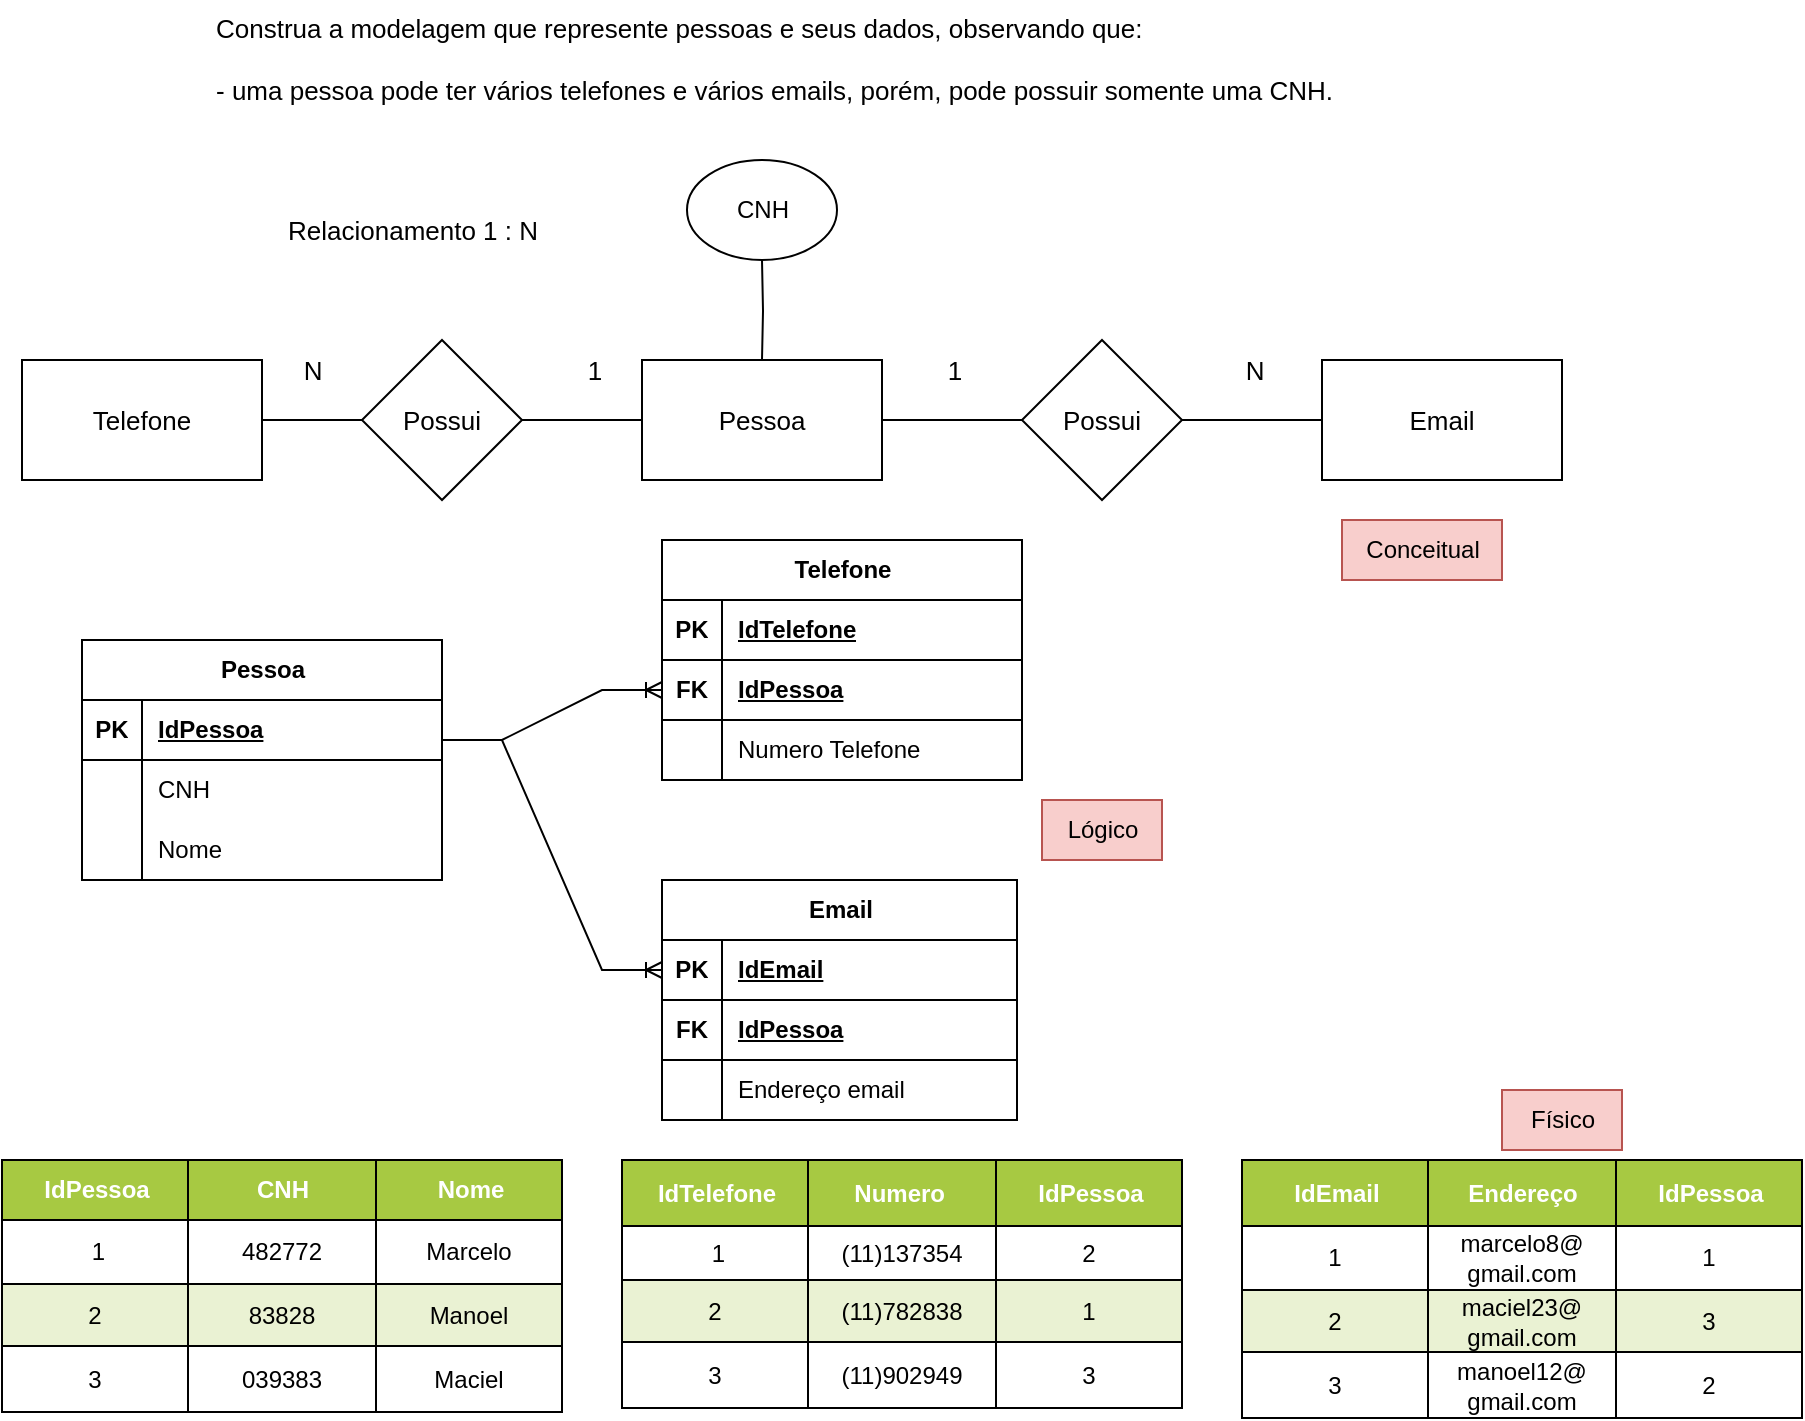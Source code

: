 <mxfile version="21.6.5" type="device">
  <diagram name="Página-1" id="27DKtCX-k-tQClpGJ1Pg">
    <mxGraphModel dx="1050" dy="581" grid="1" gridSize="10" guides="1" tooltips="1" connect="1" arrows="1" fold="1" page="1" pageScale="1" pageWidth="827" pageHeight="1169" math="0" shadow="0">
      <root>
        <mxCell id="0" />
        <mxCell id="1" parent="0" />
        <mxCell id="8RId-lNFVbK9tMFixU21-1" value="&lt;div style=&quot;font-size: 13px;&quot;&gt;&lt;font style=&quot;font-size: 13px;&quot;&gt;Construa a modelagem que represente pessoas e seus dados, observando que:&lt;/font&gt;&lt;/div&gt;&lt;div style=&quot;font-size: 13px;&quot;&gt;&lt;font style=&quot;font-size: 13px;&quot;&gt;&lt;br&gt;&lt;/font&gt;&lt;/div&gt;&lt;div style=&quot;font-size: 13px;&quot;&gt;&lt;font style=&quot;font-size: 13px;&quot;&gt;- uma pessoa pode ter vários telefones e vários emails, porém, pode possuir somente uma CNH.&lt;/font&gt;&lt;/div&gt;" style="text;html=1;align=left;verticalAlign=middle;resizable=0;points=[];autosize=1;strokeColor=none;fillColor=none;" parent="1" vertex="1">
          <mxGeometry x="115" y="40" width="580" height="60" as="geometry" />
        </mxCell>
        <mxCell id="8RId-lNFVbK9tMFixU21-13" style="edgeStyle=orthogonalEdgeStyle;rounded=0;orthogonalLoop=1;jettySize=auto;html=1;entryX=1;entryY=0.5;entryDx=0;entryDy=0;endArrow=none;endFill=0;" parent="1" source="8RId-lNFVbK9tMFixU21-2" target="8RId-lNFVbK9tMFixU21-8" edge="1">
          <mxGeometry relative="1" as="geometry" />
        </mxCell>
        <mxCell id="8RId-lNFVbK9tMFixU21-2" value="&lt;font style=&quot;font-size: 13px;&quot;&gt;Pessoa&lt;/font&gt;" style="rounded=0;whiteSpace=wrap;html=1;" parent="1" vertex="1">
          <mxGeometry x="330" y="220" width="120" height="60" as="geometry" />
        </mxCell>
        <mxCell id="8RId-lNFVbK9tMFixU21-4" value="&lt;span style=&quot;font-size: 13px;&quot;&gt;Email&lt;/span&gt;" style="rounded=0;whiteSpace=wrap;html=1;" parent="1" vertex="1">
          <mxGeometry x="670" y="220" width="120" height="60" as="geometry" />
        </mxCell>
        <mxCell id="8RId-lNFVbK9tMFixU21-14" style="edgeStyle=orthogonalEdgeStyle;rounded=0;orthogonalLoop=1;jettySize=auto;html=1;entryX=0;entryY=0.5;entryDx=0;entryDy=0;endArrow=none;endFill=0;" parent="1" source="8RId-lNFVbK9tMFixU21-5" target="8RId-lNFVbK9tMFixU21-8" edge="1">
          <mxGeometry relative="1" as="geometry" />
        </mxCell>
        <mxCell id="8RId-lNFVbK9tMFixU21-5" value="&lt;span style=&quot;font-size: 13px;&quot;&gt;Telefone&lt;/span&gt;" style="rounded=0;whiteSpace=wrap;html=1;" parent="1" vertex="1">
          <mxGeometry x="20" y="220" width="120" height="60" as="geometry" />
        </mxCell>
        <mxCell id="8RId-lNFVbK9tMFixU21-10" style="edgeStyle=orthogonalEdgeStyle;rounded=0;orthogonalLoop=1;jettySize=auto;html=1;exitX=0.5;exitY=1;exitDx=0;exitDy=0;entryX=0.5;entryY=0;entryDx=0;entryDy=0;endArrow=none;endFill=0;" parent="1" target="8RId-lNFVbK9tMFixU21-2" edge="1">
          <mxGeometry relative="1" as="geometry">
            <mxPoint x="390" y="170" as="sourcePoint" />
          </mxGeometry>
        </mxCell>
        <mxCell id="8RId-lNFVbK9tMFixU21-11" style="edgeStyle=orthogonalEdgeStyle;rounded=0;orthogonalLoop=1;jettySize=auto;html=1;entryX=1;entryY=0.5;entryDx=0;entryDy=0;endArrow=none;endFill=0;" parent="1" source="8RId-lNFVbK9tMFixU21-7" target="8RId-lNFVbK9tMFixU21-2" edge="1">
          <mxGeometry relative="1" as="geometry" />
        </mxCell>
        <mxCell id="8RId-lNFVbK9tMFixU21-12" style="edgeStyle=orthogonalEdgeStyle;rounded=0;orthogonalLoop=1;jettySize=auto;html=1;exitX=1;exitY=0.5;exitDx=0;exitDy=0;entryX=0;entryY=0.5;entryDx=0;entryDy=0;endArrow=none;endFill=0;" parent="1" source="8RId-lNFVbK9tMFixU21-7" target="8RId-lNFVbK9tMFixU21-4" edge="1">
          <mxGeometry relative="1" as="geometry" />
        </mxCell>
        <mxCell id="8RId-lNFVbK9tMFixU21-7" value="&lt;font style=&quot;font-size: 13px;&quot;&gt;Possui&lt;/font&gt;" style="rhombus;whiteSpace=wrap;html=1;" parent="1" vertex="1">
          <mxGeometry x="520" y="210" width="80" height="80" as="geometry" />
        </mxCell>
        <mxCell id="8RId-lNFVbK9tMFixU21-8" value="&lt;font style=&quot;font-size: 13px;&quot;&gt;Possui&lt;/font&gt;" style="rhombus;whiteSpace=wrap;html=1;" parent="1" vertex="1">
          <mxGeometry x="190" y="210" width="80" height="80" as="geometry" />
        </mxCell>
        <mxCell id="8RId-lNFVbK9tMFixU21-15" value="&lt;font style=&quot;font-size: 13px;&quot;&gt;1&lt;/font&gt;" style="text;html=1;align=center;verticalAlign=middle;resizable=0;points=[];autosize=1;strokeColor=none;fillColor=none;" parent="1" vertex="1">
          <mxGeometry x="291" y="210" width="30" height="30" as="geometry" />
        </mxCell>
        <mxCell id="8RId-lNFVbK9tMFixU21-17" value="&lt;font style=&quot;font-size: 13px;&quot;&gt;1&lt;/font&gt;" style="text;html=1;align=center;verticalAlign=middle;resizable=0;points=[];autosize=1;strokeColor=none;fillColor=none;" parent="1" vertex="1">
          <mxGeometry x="471" y="210" width="30" height="30" as="geometry" />
        </mxCell>
        <mxCell id="8RId-lNFVbK9tMFixU21-18" value="&lt;span style=&quot;font-size: 13px;&quot;&gt;N&lt;/span&gt;" style="text;html=1;align=center;verticalAlign=middle;resizable=0;points=[];autosize=1;strokeColor=none;fillColor=none;" parent="1" vertex="1">
          <mxGeometry x="621" y="210" width="30" height="30" as="geometry" />
        </mxCell>
        <mxCell id="8RId-lNFVbK9tMFixU21-19" value="&lt;span style=&quot;font-size: 13px;&quot;&gt;N&lt;/span&gt;" style="text;html=1;align=center;verticalAlign=middle;resizable=0;points=[];autosize=1;strokeColor=none;fillColor=none;" parent="1" vertex="1">
          <mxGeometry x="150" y="210" width="30" height="30" as="geometry" />
        </mxCell>
        <mxCell id="8RId-lNFVbK9tMFixU21-23" value="&lt;font style=&quot;font-size: 13px;&quot;&gt;Relacionamento 1 : N&lt;/font&gt;" style="text;html=1;align=center;verticalAlign=middle;resizable=0;points=[];autosize=1;strokeColor=none;fillColor=none;" parent="1" vertex="1">
          <mxGeometry x="140" y="140" width="150" height="30" as="geometry" />
        </mxCell>
        <mxCell id="W-O9CXM4KIhIfWldzeVs-1" value="CNH" style="ellipse;whiteSpace=wrap;html=1;" parent="1" vertex="1">
          <mxGeometry x="352.5" y="120" width="75" height="50" as="geometry" />
        </mxCell>
        <mxCell id="-VoCS3pjrw0XjxsFxHgP-1" value="Email" style="shape=table;startSize=30;container=1;collapsible=1;childLayout=tableLayout;fixedRows=1;rowLines=0;fontStyle=1;align=center;resizeLast=1;html=1;" vertex="1" parent="1">
          <mxGeometry x="340" y="480" width="177.5" height="120" as="geometry" />
        </mxCell>
        <mxCell id="-VoCS3pjrw0XjxsFxHgP-46" style="shape=tableRow;horizontal=0;startSize=0;swimlaneHead=0;swimlaneBody=0;fillColor=none;collapsible=0;dropTarget=0;points=[[0,0.5],[1,0.5]];portConstraint=eastwest;top=0;left=0;right=0;bottom=1;" vertex="1" parent="-VoCS3pjrw0XjxsFxHgP-1">
          <mxGeometry y="30" width="177.5" height="30" as="geometry" />
        </mxCell>
        <mxCell id="-VoCS3pjrw0XjxsFxHgP-47" value="PK" style="shape=partialRectangle;connectable=0;fillColor=none;top=0;left=0;bottom=0;right=0;fontStyle=1;overflow=hidden;whiteSpace=wrap;html=1;" vertex="1" parent="-VoCS3pjrw0XjxsFxHgP-46">
          <mxGeometry width="30" height="30" as="geometry">
            <mxRectangle width="30" height="30" as="alternateBounds" />
          </mxGeometry>
        </mxCell>
        <mxCell id="-VoCS3pjrw0XjxsFxHgP-48" value="IdEmail" style="shape=partialRectangle;connectable=0;fillColor=none;top=0;left=0;bottom=0;right=0;align=left;spacingLeft=6;fontStyle=5;overflow=hidden;whiteSpace=wrap;html=1;" vertex="1" parent="-VoCS3pjrw0XjxsFxHgP-46">
          <mxGeometry x="30" width="147.5" height="30" as="geometry">
            <mxRectangle width="147.5" height="30" as="alternateBounds" />
          </mxGeometry>
        </mxCell>
        <mxCell id="-VoCS3pjrw0XjxsFxHgP-2" value="" style="shape=tableRow;horizontal=0;startSize=0;swimlaneHead=0;swimlaneBody=0;fillColor=none;collapsible=0;dropTarget=0;points=[[0,0.5],[1,0.5]];portConstraint=eastwest;top=0;left=0;right=0;bottom=1;" vertex="1" parent="-VoCS3pjrw0XjxsFxHgP-1">
          <mxGeometry y="60" width="177.5" height="30" as="geometry" />
        </mxCell>
        <mxCell id="-VoCS3pjrw0XjxsFxHgP-3" value="FK" style="shape=partialRectangle;connectable=0;fillColor=none;top=0;left=0;bottom=0;right=0;fontStyle=1;overflow=hidden;whiteSpace=wrap;html=1;" vertex="1" parent="-VoCS3pjrw0XjxsFxHgP-2">
          <mxGeometry width="30" height="30" as="geometry">
            <mxRectangle width="30" height="30" as="alternateBounds" />
          </mxGeometry>
        </mxCell>
        <mxCell id="-VoCS3pjrw0XjxsFxHgP-4" value="IdPessoa" style="shape=partialRectangle;connectable=0;fillColor=none;top=0;left=0;bottom=0;right=0;align=left;spacingLeft=6;fontStyle=5;overflow=hidden;whiteSpace=wrap;html=1;" vertex="1" parent="-VoCS3pjrw0XjxsFxHgP-2">
          <mxGeometry x="30" width="147.5" height="30" as="geometry">
            <mxRectangle width="147.5" height="30" as="alternateBounds" />
          </mxGeometry>
        </mxCell>
        <mxCell id="-VoCS3pjrw0XjxsFxHgP-5" value="" style="shape=tableRow;horizontal=0;startSize=0;swimlaneHead=0;swimlaneBody=0;fillColor=none;collapsible=0;dropTarget=0;points=[[0,0.5],[1,0.5]];portConstraint=eastwest;top=0;left=0;right=0;bottom=0;" vertex="1" parent="-VoCS3pjrw0XjxsFxHgP-1">
          <mxGeometry y="90" width="177.5" height="30" as="geometry" />
        </mxCell>
        <mxCell id="-VoCS3pjrw0XjxsFxHgP-6" value="" style="shape=partialRectangle;connectable=0;fillColor=none;top=0;left=0;bottom=0;right=0;editable=1;overflow=hidden;whiteSpace=wrap;html=1;" vertex="1" parent="-VoCS3pjrw0XjxsFxHgP-5">
          <mxGeometry width="30" height="30" as="geometry">
            <mxRectangle width="30" height="30" as="alternateBounds" />
          </mxGeometry>
        </mxCell>
        <mxCell id="-VoCS3pjrw0XjxsFxHgP-7" value="Endereço email" style="shape=partialRectangle;connectable=0;fillColor=none;top=0;left=0;bottom=0;right=0;align=left;spacingLeft=6;overflow=hidden;whiteSpace=wrap;html=1;" vertex="1" parent="-VoCS3pjrw0XjxsFxHgP-5">
          <mxGeometry x="30" width="147.5" height="30" as="geometry">
            <mxRectangle width="147.5" height="30" as="alternateBounds" />
          </mxGeometry>
        </mxCell>
        <mxCell id="-VoCS3pjrw0XjxsFxHgP-14" value="Pessoa" style="shape=table;startSize=30;container=1;collapsible=1;childLayout=tableLayout;fixedRows=1;rowLines=0;fontStyle=1;align=center;resizeLast=1;html=1;" vertex="1" parent="1">
          <mxGeometry x="50" y="360" width="180" height="120" as="geometry" />
        </mxCell>
        <mxCell id="-VoCS3pjrw0XjxsFxHgP-15" value="" style="shape=tableRow;horizontal=0;startSize=0;swimlaneHead=0;swimlaneBody=0;fillColor=none;collapsible=0;dropTarget=0;points=[[0,0.5],[1,0.5]];portConstraint=eastwest;top=0;left=0;right=0;bottom=1;" vertex="1" parent="-VoCS3pjrw0XjxsFxHgP-14">
          <mxGeometry y="30" width="180" height="30" as="geometry" />
        </mxCell>
        <mxCell id="-VoCS3pjrw0XjxsFxHgP-16" value="PK" style="shape=partialRectangle;connectable=0;fillColor=none;top=0;left=0;bottom=0;right=0;fontStyle=1;overflow=hidden;whiteSpace=wrap;html=1;" vertex="1" parent="-VoCS3pjrw0XjxsFxHgP-15">
          <mxGeometry width="30" height="30" as="geometry">
            <mxRectangle width="30" height="30" as="alternateBounds" />
          </mxGeometry>
        </mxCell>
        <mxCell id="-VoCS3pjrw0XjxsFxHgP-17" value="IdPessoa" style="shape=partialRectangle;connectable=0;fillColor=none;top=0;left=0;bottom=0;right=0;align=left;spacingLeft=6;fontStyle=5;overflow=hidden;whiteSpace=wrap;html=1;" vertex="1" parent="-VoCS3pjrw0XjxsFxHgP-15">
          <mxGeometry x="30" width="150" height="30" as="geometry">
            <mxRectangle width="150" height="30" as="alternateBounds" />
          </mxGeometry>
        </mxCell>
        <mxCell id="-VoCS3pjrw0XjxsFxHgP-18" value="" style="shape=tableRow;horizontal=0;startSize=0;swimlaneHead=0;swimlaneBody=0;fillColor=none;collapsible=0;dropTarget=0;points=[[0,0.5],[1,0.5]];portConstraint=eastwest;top=0;left=0;right=0;bottom=0;" vertex="1" parent="-VoCS3pjrw0XjxsFxHgP-14">
          <mxGeometry y="60" width="180" height="30" as="geometry" />
        </mxCell>
        <mxCell id="-VoCS3pjrw0XjxsFxHgP-19" value="" style="shape=partialRectangle;connectable=0;fillColor=none;top=0;left=0;bottom=0;right=0;editable=1;overflow=hidden;whiteSpace=wrap;html=1;" vertex="1" parent="-VoCS3pjrw0XjxsFxHgP-18">
          <mxGeometry width="30" height="30" as="geometry">
            <mxRectangle width="30" height="30" as="alternateBounds" />
          </mxGeometry>
        </mxCell>
        <mxCell id="-VoCS3pjrw0XjxsFxHgP-20" value="CNH" style="shape=partialRectangle;connectable=0;fillColor=none;top=0;left=0;bottom=0;right=0;align=left;spacingLeft=6;overflow=hidden;whiteSpace=wrap;html=1;" vertex="1" parent="-VoCS3pjrw0XjxsFxHgP-18">
          <mxGeometry x="30" width="150" height="30" as="geometry">
            <mxRectangle width="150" height="30" as="alternateBounds" />
          </mxGeometry>
        </mxCell>
        <mxCell id="-VoCS3pjrw0XjxsFxHgP-123" style="shape=tableRow;horizontal=0;startSize=0;swimlaneHead=0;swimlaneBody=0;fillColor=none;collapsible=0;dropTarget=0;points=[[0,0.5],[1,0.5]];portConstraint=eastwest;top=0;left=0;right=0;bottom=0;" vertex="1" parent="-VoCS3pjrw0XjxsFxHgP-14">
          <mxGeometry y="90" width="180" height="30" as="geometry" />
        </mxCell>
        <mxCell id="-VoCS3pjrw0XjxsFxHgP-124" style="shape=partialRectangle;connectable=0;fillColor=none;top=0;left=0;bottom=0;right=0;editable=1;overflow=hidden;whiteSpace=wrap;html=1;" vertex="1" parent="-VoCS3pjrw0XjxsFxHgP-123">
          <mxGeometry width="30" height="30" as="geometry">
            <mxRectangle width="30" height="30" as="alternateBounds" />
          </mxGeometry>
        </mxCell>
        <mxCell id="-VoCS3pjrw0XjxsFxHgP-125" value="Nome" style="shape=partialRectangle;connectable=0;fillColor=none;top=0;left=0;bottom=0;right=0;align=left;spacingLeft=6;overflow=hidden;whiteSpace=wrap;html=1;" vertex="1" parent="-VoCS3pjrw0XjxsFxHgP-123">
          <mxGeometry x="30" width="150" height="30" as="geometry">
            <mxRectangle width="150" height="30" as="alternateBounds" />
          </mxGeometry>
        </mxCell>
        <mxCell id="-VoCS3pjrw0XjxsFxHgP-27" value="Telefone" style="shape=table;startSize=30;container=1;collapsible=1;childLayout=tableLayout;fixedRows=1;rowLines=0;fontStyle=1;align=center;resizeLast=1;html=1;" vertex="1" parent="1">
          <mxGeometry x="340" y="310" width="180" height="120" as="geometry" />
        </mxCell>
        <mxCell id="-VoCS3pjrw0XjxsFxHgP-43" style="shape=tableRow;horizontal=0;startSize=0;swimlaneHead=0;swimlaneBody=0;fillColor=none;collapsible=0;dropTarget=0;points=[[0,0.5],[1,0.5]];portConstraint=eastwest;top=0;left=0;right=0;bottom=1;" vertex="1" parent="-VoCS3pjrw0XjxsFxHgP-27">
          <mxGeometry y="30" width="180" height="30" as="geometry" />
        </mxCell>
        <mxCell id="-VoCS3pjrw0XjxsFxHgP-44" value="PK" style="shape=partialRectangle;connectable=0;fillColor=none;top=0;left=0;bottom=0;right=0;fontStyle=1;overflow=hidden;whiteSpace=wrap;html=1;" vertex="1" parent="-VoCS3pjrw0XjxsFxHgP-43">
          <mxGeometry width="30" height="30" as="geometry">
            <mxRectangle width="30" height="30" as="alternateBounds" />
          </mxGeometry>
        </mxCell>
        <mxCell id="-VoCS3pjrw0XjxsFxHgP-45" value="IdTelefone" style="shape=partialRectangle;connectable=0;fillColor=none;top=0;left=0;bottom=0;right=0;align=left;spacingLeft=6;fontStyle=5;overflow=hidden;whiteSpace=wrap;html=1;" vertex="1" parent="-VoCS3pjrw0XjxsFxHgP-43">
          <mxGeometry x="30" width="150" height="30" as="geometry">
            <mxRectangle width="150" height="30" as="alternateBounds" />
          </mxGeometry>
        </mxCell>
        <mxCell id="-VoCS3pjrw0XjxsFxHgP-28" value="" style="shape=tableRow;horizontal=0;startSize=0;swimlaneHead=0;swimlaneBody=0;fillColor=none;collapsible=0;dropTarget=0;points=[[0,0.5],[1,0.5]];portConstraint=eastwest;top=0;left=0;right=0;bottom=1;" vertex="1" parent="-VoCS3pjrw0XjxsFxHgP-27">
          <mxGeometry y="60" width="180" height="30" as="geometry" />
        </mxCell>
        <mxCell id="-VoCS3pjrw0XjxsFxHgP-29" value="FK" style="shape=partialRectangle;connectable=0;fillColor=none;top=0;left=0;bottom=0;right=0;fontStyle=1;overflow=hidden;whiteSpace=wrap;html=1;" vertex="1" parent="-VoCS3pjrw0XjxsFxHgP-28">
          <mxGeometry width="30" height="30" as="geometry">
            <mxRectangle width="30" height="30" as="alternateBounds" />
          </mxGeometry>
        </mxCell>
        <mxCell id="-VoCS3pjrw0XjxsFxHgP-30" value="IdPessoa" style="shape=partialRectangle;connectable=0;fillColor=none;top=0;left=0;bottom=0;right=0;align=left;spacingLeft=6;fontStyle=5;overflow=hidden;whiteSpace=wrap;html=1;" vertex="1" parent="-VoCS3pjrw0XjxsFxHgP-28">
          <mxGeometry x="30" width="150" height="30" as="geometry">
            <mxRectangle width="150" height="30" as="alternateBounds" />
          </mxGeometry>
        </mxCell>
        <mxCell id="-VoCS3pjrw0XjxsFxHgP-31" value="" style="shape=tableRow;horizontal=0;startSize=0;swimlaneHead=0;swimlaneBody=0;fillColor=none;collapsible=0;dropTarget=0;points=[[0,0.5],[1,0.5]];portConstraint=eastwest;top=0;left=0;right=0;bottom=0;" vertex="1" parent="-VoCS3pjrw0XjxsFxHgP-27">
          <mxGeometry y="90" width="180" height="30" as="geometry" />
        </mxCell>
        <mxCell id="-VoCS3pjrw0XjxsFxHgP-32" value="" style="shape=partialRectangle;connectable=0;fillColor=none;top=0;left=0;bottom=0;right=0;editable=1;overflow=hidden;whiteSpace=wrap;html=1;" vertex="1" parent="-VoCS3pjrw0XjxsFxHgP-31">
          <mxGeometry width="30" height="30" as="geometry">
            <mxRectangle width="30" height="30" as="alternateBounds" />
          </mxGeometry>
        </mxCell>
        <mxCell id="-VoCS3pjrw0XjxsFxHgP-33" value="Numero Telefone" style="shape=partialRectangle;connectable=0;fillColor=none;top=0;left=0;bottom=0;right=0;align=left;spacingLeft=6;overflow=hidden;whiteSpace=wrap;html=1;" vertex="1" parent="-VoCS3pjrw0XjxsFxHgP-31">
          <mxGeometry x="30" width="150" height="30" as="geometry">
            <mxRectangle width="150" height="30" as="alternateBounds" />
          </mxGeometry>
        </mxCell>
        <mxCell id="-VoCS3pjrw0XjxsFxHgP-49" value="" style="edgeStyle=entityRelationEdgeStyle;fontSize=12;html=1;endArrow=ERoneToMany;rounded=0;entryX=0;entryY=0.5;entryDx=0;entryDy=0;" edge="1" parent="1" target="-VoCS3pjrw0XjxsFxHgP-28">
          <mxGeometry width="100" height="100" relative="1" as="geometry">
            <mxPoint x="230" y="410" as="sourcePoint" />
            <mxPoint x="330" y="310" as="targetPoint" />
            <Array as="points">
              <mxPoint x="320" y="400" />
            </Array>
          </mxGeometry>
        </mxCell>
        <mxCell id="-VoCS3pjrw0XjxsFxHgP-50" value="" style="edgeStyle=entityRelationEdgeStyle;fontSize=12;html=1;endArrow=ERoneToMany;rounded=0;entryX=0;entryY=0.5;entryDx=0;entryDy=0;" edge="1" parent="1" target="-VoCS3pjrw0XjxsFxHgP-46">
          <mxGeometry width="100" height="100" relative="1" as="geometry">
            <mxPoint x="230" y="410" as="sourcePoint" />
            <mxPoint x="330" y="310" as="targetPoint" />
          </mxGeometry>
        </mxCell>
        <mxCell id="-VoCS3pjrw0XjxsFxHgP-51" value="Assets" style="childLayout=tableLayout;recursiveResize=0;shadow=0;" vertex="1" parent="1">
          <mxGeometry x="10" y="620" width="280" height="126" as="geometry" />
        </mxCell>
        <mxCell id="-VoCS3pjrw0XjxsFxHgP-52" style="shape=tableRow;horizontal=0;startSize=0;swimlaneHead=0;swimlaneBody=0;top=0;left=0;bottom=0;right=0;dropTarget=0;collapsible=0;recursiveResize=0;expand=0;fontStyle=0;strokeColor=inherit;fillColor=#ffffff;" vertex="1" parent="-VoCS3pjrw0XjxsFxHgP-51">
          <mxGeometry width="280" height="30" as="geometry" />
        </mxCell>
        <mxCell id="-VoCS3pjrw0XjxsFxHgP-53" value="IdPessoa" style="connectable=0;recursiveResize=0;strokeColor=inherit;fillColor=#A7C942;align=center;fontStyle=1;fontColor=#FFFFFF;html=1;" vertex="1" parent="-VoCS3pjrw0XjxsFxHgP-52">
          <mxGeometry width="93" height="30" as="geometry">
            <mxRectangle width="93" height="30" as="alternateBounds" />
          </mxGeometry>
        </mxCell>
        <mxCell id="-VoCS3pjrw0XjxsFxHgP-54" value="CNH" style="connectable=0;recursiveResize=0;strokeColor=inherit;fillColor=#A7C942;align=center;fontStyle=1;fontColor=#FFFFFF;html=1;" vertex="1" parent="-VoCS3pjrw0XjxsFxHgP-52">
          <mxGeometry x="93" width="94" height="30" as="geometry">
            <mxRectangle width="94" height="30" as="alternateBounds" />
          </mxGeometry>
        </mxCell>
        <mxCell id="-VoCS3pjrw0XjxsFxHgP-55" value="Nome" style="connectable=0;recursiveResize=0;strokeColor=inherit;fillColor=#A7C942;align=center;fontStyle=1;fontColor=#FFFFFF;html=1;" vertex="1" parent="-VoCS3pjrw0XjxsFxHgP-52">
          <mxGeometry x="187" width="93" height="30" as="geometry">
            <mxRectangle width="93" height="30" as="alternateBounds" />
          </mxGeometry>
        </mxCell>
        <mxCell id="-VoCS3pjrw0XjxsFxHgP-56" value="" style="shape=tableRow;horizontal=0;startSize=0;swimlaneHead=0;swimlaneBody=0;top=0;left=0;bottom=0;right=0;dropTarget=0;collapsible=0;recursiveResize=0;expand=0;fontStyle=0;strokeColor=inherit;fillColor=#ffffff;" vertex="1" parent="-VoCS3pjrw0XjxsFxHgP-51">
          <mxGeometry y="30" width="280" height="32" as="geometry" />
        </mxCell>
        <mxCell id="-VoCS3pjrw0XjxsFxHgP-57" value="&amp;nbsp;1" style="connectable=0;recursiveResize=0;strokeColor=inherit;fillColor=inherit;align=center;whiteSpace=wrap;html=1;" vertex="1" parent="-VoCS3pjrw0XjxsFxHgP-56">
          <mxGeometry width="93" height="32" as="geometry">
            <mxRectangle width="93" height="32" as="alternateBounds" />
          </mxGeometry>
        </mxCell>
        <mxCell id="-VoCS3pjrw0XjxsFxHgP-58" value="482772" style="connectable=0;recursiveResize=0;strokeColor=inherit;fillColor=inherit;align=center;whiteSpace=wrap;html=1;" vertex="1" parent="-VoCS3pjrw0XjxsFxHgP-56">
          <mxGeometry x="93" width="94" height="32" as="geometry">
            <mxRectangle width="94" height="32" as="alternateBounds" />
          </mxGeometry>
        </mxCell>
        <mxCell id="-VoCS3pjrw0XjxsFxHgP-59" value="Marcelo" style="connectable=0;recursiveResize=0;strokeColor=inherit;fillColor=inherit;align=center;whiteSpace=wrap;html=1;" vertex="1" parent="-VoCS3pjrw0XjxsFxHgP-56">
          <mxGeometry x="187" width="93" height="32" as="geometry">
            <mxRectangle width="93" height="32" as="alternateBounds" />
          </mxGeometry>
        </mxCell>
        <mxCell id="-VoCS3pjrw0XjxsFxHgP-60" value="" style="shape=tableRow;horizontal=0;startSize=0;swimlaneHead=0;swimlaneBody=0;top=0;left=0;bottom=0;right=0;dropTarget=0;collapsible=0;recursiveResize=0;expand=0;fontStyle=1;strokeColor=inherit;fillColor=#EAF2D3;" vertex="1" parent="-VoCS3pjrw0XjxsFxHgP-51">
          <mxGeometry y="62" width="280" height="31" as="geometry" />
        </mxCell>
        <mxCell id="-VoCS3pjrw0XjxsFxHgP-61" value="2" style="connectable=0;recursiveResize=0;strokeColor=inherit;fillColor=inherit;whiteSpace=wrap;html=1;" vertex="1" parent="-VoCS3pjrw0XjxsFxHgP-60">
          <mxGeometry width="93" height="31" as="geometry">
            <mxRectangle width="93" height="31" as="alternateBounds" />
          </mxGeometry>
        </mxCell>
        <mxCell id="-VoCS3pjrw0XjxsFxHgP-62" value="83828" style="connectable=0;recursiveResize=0;strokeColor=inherit;fillColor=inherit;whiteSpace=wrap;html=1;" vertex="1" parent="-VoCS3pjrw0XjxsFxHgP-60">
          <mxGeometry x="93" width="94" height="31" as="geometry">
            <mxRectangle width="94" height="31" as="alternateBounds" />
          </mxGeometry>
        </mxCell>
        <mxCell id="-VoCS3pjrw0XjxsFxHgP-63" value="Manoel" style="connectable=0;recursiveResize=0;strokeColor=inherit;fillColor=inherit;whiteSpace=wrap;html=1;" vertex="1" parent="-VoCS3pjrw0XjxsFxHgP-60">
          <mxGeometry x="187" width="93" height="31" as="geometry">
            <mxRectangle width="93" height="31" as="alternateBounds" />
          </mxGeometry>
        </mxCell>
        <mxCell id="-VoCS3pjrw0XjxsFxHgP-64" value="" style="shape=tableRow;horizontal=0;startSize=0;swimlaneHead=0;swimlaneBody=0;top=0;left=0;bottom=0;right=0;dropTarget=0;collapsible=0;recursiveResize=0;expand=0;fontStyle=0;strokeColor=inherit;fillColor=#ffffff;" vertex="1" parent="-VoCS3pjrw0XjxsFxHgP-51">
          <mxGeometry y="93" width="280" height="33" as="geometry" />
        </mxCell>
        <mxCell id="-VoCS3pjrw0XjxsFxHgP-65" value="3" style="connectable=0;recursiveResize=0;strokeColor=inherit;fillColor=inherit;fontStyle=0;align=center;whiteSpace=wrap;html=1;" vertex="1" parent="-VoCS3pjrw0XjxsFxHgP-64">
          <mxGeometry width="93" height="33" as="geometry">
            <mxRectangle width="93" height="33" as="alternateBounds" />
          </mxGeometry>
        </mxCell>
        <mxCell id="-VoCS3pjrw0XjxsFxHgP-66" value="039383" style="connectable=0;recursiveResize=0;strokeColor=inherit;fillColor=inherit;fontStyle=0;align=center;whiteSpace=wrap;html=1;" vertex="1" parent="-VoCS3pjrw0XjxsFxHgP-64">
          <mxGeometry x="93" width="94" height="33" as="geometry">
            <mxRectangle width="94" height="33" as="alternateBounds" />
          </mxGeometry>
        </mxCell>
        <mxCell id="-VoCS3pjrw0XjxsFxHgP-67" value="Maciel" style="connectable=0;recursiveResize=0;strokeColor=inherit;fillColor=inherit;fontStyle=0;align=center;whiteSpace=wrap;html=1;" vertex="1" parent="-VoCS3pjrw0XjxsFxHgP-64">
          <mxGeometry x="187" width="93" height="33" as="geometry">
            <mxRectangle width="93" height="33" as="alternateBounds" />
          </mxGeometry>
        </mxCell>
        <mxCell id="-VoCS3pjrw0XjxsFxHgP-72" value="Assets" style="childLayout=tableLayout;recursiveResize=0;shadow=0;" vertex="1" parent="1">
          <mxGeometry x="320" y="620" width="280" height="124" as="geometry" />
        </mxCell>
        <mxCell id="-VoCS3pjrw0XjxsFxHgP-73" style="shape=tableRow;horizontal=0;startSize=0;swimlaneHead=0;swimlaneBody=0;top=0;left=0;bottom=0;right=0;dropTarget=0;collapsible=0;recursiveResize=0;expand=0;fontStyle=0;strokeColor=inherit;fillColor=#ffffff;" vertex="1" parent="-VoCS3pjrw0XjxsFxHgP-72">
          <mxGeometry width="280" height="33" as="geometry" />
        </mxCell>
        <mxCell id="-VoCS3pjrw0XjxsFxHgP-74" value="IdTelefone" style="connectable=0;recursiveResize=0;strokeColor=inherit;fillColor=#A7C942;align=center;fontStyle=1;fontColor=#FFFFFF;html=1;" vertex="1" parent="-VoCS3pjrw0XjxsFxHgP-73">
          <mxGeometry width="93" height="33" as="geometry">
            <mxRectangle width="93" height="33" as="alternateBounds" />
          </mxGeometry>
        </mxCell>
        <mxCell id="-VoCS3pjrw0XjxsFxHgP-75" value="Numero&amp;nbsp;" style="connectable=0;recursiveResize=0;strokeColor=inherit;fillColor=#A7C942;align=center;fontStyle=1;fontColor=#FFFFFF;html=1;" vertex="1" parent="-VoCS3pjrw0XjxsFxHgP-73">
          <mxGeometry x="93" width="94" height="33" as="geometry">
            <mxRectangle width="94" height="33" as="alternateBounds" />
          </mxGeometry>
        </mxCell>
        <mxCell id="-VoCS3pjrw0XjxsFxHgP-76" value="IdPessoa" style="connectable=0;recursiveResize=0;strokeColor=inherit;fillColor=#A7C942;align=center;fontStyle=1;fontColor=#FFFFFF;html=1;" vertex="1" parent="-VoCS3pjrw0XjxsFxHgP-73">
          <mxGeometry x="187" width="93" height="33" as="geometry">
            <mxRectangle width="93" height="33" as="alternateBounds" />
          </mxGeometry>
        </mxCell>
        <mxCell id="-VoCS3pjrw0XjxsFxHgP-77" value="" style="shape=tableRow;horizontal=0;startSize=0;swimlaneHead=0;swimlaneBody=0;top=0;left=0;bottom=0;right=0;dropTarget=0;collapsible=0;recursiveResize=0;expand=0;fontStyle=0;strokeColor=inherit;fillColor=#ffffff;" vertex="1" parent="-VoCS3pjrw0XjxsFxHgP-72">
          <mxGeometry y="33" width="280" height="27" as="geometry" />
        </mxCell>
        <mxCell id="-VoCS3pjrw0XjxsFxHgP-78" value="&amp;nbsp;1" style="connectable=0;recursiveResize=0;strokeColor=inherit;fillColor=inherit;align=center;whiteSpace=wrap;html=1;" vertex="1" parent="-VoCS3pjrw0XjxsFxHgP-77">
          <mxGeometry width="93" height="27" as="geometry">
            <mxRectangle width="93" height="27" as="alternateBounds" />
          </mxGeometry>
        </mxCell>
        <mxCell id="-VoCS3pjrw0XjxsFxHgP-79" value="(11)137354" style="connectable=0;recursiveResize=0;strokeColor=inherit;fillColor=inherit;align=center;whiteSpace=wrap;html=1;" vertex="1" parent="-VoCS3pjrw0XjxsFxHgP-77">
          <mxGeometry x="93" width="94" height="27" as="geometry">
            <mxRectangle width="94" height="27" as="alternateBounds" />
          </mxGeometry>
        </mxCell>
        <mxCell id="-VoCS3pjrw0XjxsFxHgP-80" value="2" style="connectable=0;recursiveResize=0;strokeColor=inherit;fillColor=inherit;align=center;whiteSpace=wrap;html=1;" vertex="1" parent="-VoCS3pjrw0XjxsFxHgP-77">
          <mxGeometry x="187" width="93" height="27" as="geometry">
            <mxRectangle width="93" height="27" as="alternateBounds" />
          </mxGeometry>
        </mxCell>
        <mxCell id="-VoCS3pjrw0XjxsFxHgP-81" value="" style="shape=tableRow;horizontal=0;startSize=0;swimlaneHead=0;swimlaneBody=0;top=0;left=0;bottom=0;right=0;dropTarget=0;collapsible=0;recursiveResize=0;expand=0;fontStyle=1;strokeColor=inherit;fillColor=#EAF2D3;" vertex="1" parent="-VoCS3pjrw0XjxsFxHgP-72">
          <mxGeometry y="60" width="280" height="31" as="geometry" />
        </mxCell>
        <mxCell id="-VoCS3pjrw0XjxsFxHgP-82" value="2" style="connectable=0;recursiveResize=0;strokeColor=inherit;fillColor=inherit;whiteSpace=wrap;html=1;" vertex="1" parent="-VoCS3pjrw0XjxsFxHgP-81">
          <mxGeometry width="93" height="31" as="geometry">
            <mxRectangle width="93" height="31" as="alternateBounds" />
          </mxGeometry>
        </mxCell>
        <mxCell id="-VoCS3pjrw0XjxsFxHgP-83" value="(11)782838" style="connectable=0;recursiveResize=0;strokeColor=inherit;fillColor=inherit;whiteSpace=wrap;html=1;" vertex="1" parent="-VoCS3pjrw0XjxsFxHgP-81">
          <mxGeometry x="93" width="94" height="31" as="geometry">
            <mxRectangle width="94" height="31" as="alternateBounds" />
          </mxGeometry>
        </mxCell>
        <mxCell id="-VoCS3pjrw0XjxsFxHgP-84" value="1" style="connectable=0;recursiveResize=0;strokeColor=inherit;fillColor=inherit;whiteSpace=wrap;html=1;" vertex="1" parent="-VoCS3pjrw0XjxsFxHgP-81">
          <mxGeometry x="187" width="93" height="31" as="geometry">
            <mxRectangle width="93" height="31" as="alternateBounds" />
          </mxGeometry>
        </mxCell>
        <mxCell id="-VoCS3pjrw0XjxsFxHgP-85" value="" style="shape=tableRow;horizontal=0;startSize=0;swimlaneHead=0;swimlaneBody=0;top=0;left=0;bottom=0;right=0;dropTarget=0;collapsible=0;recursiveResize=0;expand=0;fontStyle=0;strokeColor=inherit;fillColor=#ffffff;" vertex="1" parent="-VoCS3pjrw0XjxsFxHgP-72">
          <mxGeometry y="91" width="280" height="33" as="geometry" />
        </mxCell>
        <mxCell id="-VoCS3pjrw0XjxsFxHgP-86" value="3" style="connectable=0;recursiveResize=0;strokeColor=inherit;fillColor=inherit;fontStyle=0;align=center;whiteSpace=wrap;html=1;" vertex="1" parent="-VoCS3pjrw0XjxsFxHgP-85">
          <mxGeometry width="93" height="33" as="geometry">
            <mxRectangle width="93" height="33" as="alternateBounds" />
          </mxGeometry>
        </mxCell>
        <mxCell id="-VoCS3pjrw0XjxsFxHgP-87" value="(11)902949" style="connectable=0;recursiveResize=0;strokeColor=inherit;fillColor=inherit;fontStyle=0;align=center;whiteSpace=wrap;html=1;" vertex="1" parent="-VoCS3pjrw0XjxsFxHgP-85">
          <mxGeometry x="93" width="94" height="33" as="geometry">
            <mxRectangle width="94" height="33" as="alternateBounds" />
          </mxGeometry>
        </mxCell>
        <mxCell id="-VoCS3pjrw0XjxsFxHgP-88" value="3" style="connectable=0;recursiveResize=0;strokeColor=inherit;fillColor=inherit;fontStyle=0;align=center;whiteSpace=wrap;html=1;" vertex="1" parent="-VoCS3pjrw0XjxsFxHgP-85">
          <mxGeometry x="187" width="93" height="33" as="geometry">
            <mxRectangle width="93" height="33" as="alternateBounds" />
          </mxGeometry>
        </mxCell>
        <mxCell id="-VoCS3pjrw0XjxsFxHgP-93" value="Assets" style="childLayout=tableLayout;recursiveResize=0;shadow=0;" vertex="1" parent="1">
          <mxGeometry x="630" y="620" width="280" height="129" as="geometry" />
        </mxCell>
        <mxCell id="-VoCS3pjrw0XjxsFxHgP-94" style="shape=tableRow;horizontal=0;startSize=0;swimlaneHead=0;swimlaneBody=0;top=0;left=0;bottom=0;right=0;dropTarget=0;collapsible=0;recursiveResize=0;expand=0;fontStyle=0;strokeColor=inherit;fillColor=#ffffff;" vertex="1" parent="-VoCS3pjrw0XjxsFxHgP-93">
          <mxGeometry width="280" height="33" as="geometry" />
        </mxCell>
        <mxCell id="-VoCS3pjrw0XjxsFxHgP-95" value="IdEmail" style="connectable=0;recursiveResize=0;strokeColor=inherit;fillColor=#A7C942;align=center;fontStyle=1;fontColor=#FFFFFF;html=1;" vertex="1" parent="-VoCS3pjrw0XjxsFxHgP-94">
          <mxGeometry width="93" height="33" as="geometry">
            <mxRectangle width="93" height="33" as="alternateBounds" />
          </mxGeometry>
        </mxCell>
        <mxCell id="-VoCS3pjrw0XjxsFxHgP-96" value="Endereço" style="connectable=0;recursiveResize=0;strokeColor=inherit;fillColor=#A7C942;align=center;fontStyle=1;fontColor=#FFFFFF;html=1;" vertex="1" parent="-VoCS3pjrw0XjxsFxHgP-94">
          <mxGeometry x="93" width="94" height="33" as="geometry">
            <mxRectangle width="94" height="33" as="alternateBounds" />
          </mxGeometry>
        </mxCell>
        <mxCell id="-VoCS3pjrw0XjxsFxHgP-97" value="IdPessoa" style="connectable=0;recursiveResize=0;strokeColor=inherit;fillColor=#A7C942;align=center;fontStyle=1;fontColor=#FFFFFF;html=1;" vertex="1" parent="-VoCS3pjrw0XjxsFxHgP-94">
          <mxGeometry x="187" width="93" height="33" as="geometry">
            <mxRectangle width="93" height="33" as="alternateBounds" />
          </mxGeometry>
        </mxCell>
        <mxCell id="-VoCS3pjrw0XjxsFxHgP-98" value="" style="shape=tableRow;horizontal=0;startSize=0;swimlaneHead=0;swimlaneBody=0;top=0;left=0;bottom=0;right=0;dropTarget=0;collapsible=0;recursiveResize=0;expand=0;fontStyle=0;strokeColor=inherit;fillColor=#ffffff;" vertex="1" parent="-VoCS3pjrw0XjxsFxHgP-93">
          <mxGeometry y="33" width="280" height="32" as="geometry" />
        </mxCell>
        <mxCell id="-VoCS3pjrw0XjxsFxHgP-99" value="1" style="connectable=0;recursiveResize=0;strokeColor=inherit;fillColor=inherit;align=center;whiteSpace=wrap;html=1;" vertex="1" parent="-VoCS3pjrw0XjxsFxHgP-98">
          <mxGeometry width="93" height="32" as="geometry">
            <mxRectangle width="93" height="32" as="alternateBounds" />
          </mxGeometry>
        </mxCell>
        <mxCell id="-VoCS3pjrw0XjxsFxHgP-100" value="marcelo8@&lt;br&gt;gmail.com" style="connectable=0;recursiveResize=0;strokeColor=inherit;fillColor=inherit;align=center;whiteSpace=wrap;html=1;" vertex="1" parent="-VoCS3pjrw0XjxsFxHgP-98">
          <mxGeometry x="93" width="94" height="32" as="geometry">
            <mxRectangle width="94" height="32" as="alternateBounds" />
          </mxGeometry>
        </mxCell>
        <mxCell id="-VoCS3pjrw0XjxsFxHgP-101" value="1" style="connectable=0;recursiveResize=0;strokeColor=inherit;fillColor=inherit;align=center;whiteSpace=wrap;html=1;" vertex="1" parent="-VoCS3pjrw0XjxsFxHgP-98">
          <mxGeometry x="187" width="93" height="32" as="geometry">
            <mxRectangle width="93" height="32" as="alternateBounds" />
          </mxGeometry>
        </mxCell>
        <mxCell id="-VoCS3pjrw0XjxsFxHgP-102" value="" style="shape=tableRow;horizontal=0;startSize=0;swimlaneHead=0;swimlaneBody=0;top=0;left=0;bottom=0;right=0;dropTarget=0;collapsible=0;recursiveResize=0;expand=0;fontStyle=1;strokeColor=inherit;fillColor=#EAF2D3;" vertex="1" parent="-VoCS3pjrw0XjxsFxHgP-93">
          <mxGeometry y="65" width="280" height="31" as="geometry" />
        </mxCell>
        <mxCell id="-VoCS3pjrw0XjxsFxHgP-103" value="2" style="connectable=0;recursiveResize=0;strokeColor=inherit;fillColor=inherit;whiteSpace=wrap;html=1;" vertex="1" parent="-VoCS3pjrw0XjxsFxHgP-102">
          <mxGeometry width="93" height="31" as="geometry">
            <mxRectangle width="93" height="31" as="alternateBounds" />
          </mxGeometry>
        </mxCell>
        <mxCell id="-VoCS3pjrw0XjxsFxHgP-104" value="maciel23@&lt;br&gt;gmail.com" style="connectable=0;recursiveResize=0;strokeColor=inherit;fillColor=inherit;whiteSpace=wrap;html=1;" vertex="1" parent="-VoCS3pjrw0XjxsFxHgP-102">
          <mxGeometry x="93" width="94" height="31" as="geometry">
            <mxRectangle width="94" height="31" as="alternateBounds" />
          </mxGeometry>
        </mxCell>
        <mxCell id="-VoCS3pjrw0XjxsFxHgP-105" value="3" style="connectable=0;recursiveResize=0;strokeColor=inherit;fillColor=inherit;whiteSpace=wrap;html=1;" vertex="1" parent="-VoCS3pjrw0XjxsFxHgP-102">
          <mxGeometry x="187" width="93" height="31" as="geometry">
            <mxRectangle width="93" height="31" as="alternateBounds" />
          </mxGeometry>
        </mxCell>
        <mxCell id="-VoCS3pjrw0XjxsFxHgP-106" value="" style="shape=tableRow;horizontal=0;startSize=0;swimlaneHead=0;swimlaneBody=0;top=0;left=0;bottom=0;right=0;dropTarget=0;collapsible=0;recursiveResize=0;expand=0;fontStyle=0;strokeColor=inherit;fillColor=#ffffff;" vertex="1" parent="-VoCS3pjrw0XjxsFxHgP-93">
          <mxGeometry y="96" width="280" height="33" as="geometry" />
        </mxCell>
        <mxCell id="-VoCS3pjrw0XjxsFxHgP-107" value="3" style="connectable=0;recursiveResize=0;strokeColor=inherit;fillColor=inherit;fontStyle=0;align=center;whiteSpace=wrap;html=1;" vertex="1" parent="-VoCS3pjrw0XjxsFxHgP-106">
          <mxGeometry width="93" height="33" as="geometry">
            <mxRectangle width="93" height="33" as="alternateBounds" />
          </mxGeometry>
        </mxCell>
        <mxCell id="-VoCS3pjrw0XjxsFxHgP-108" value="manoel12@&lt;br&gt;gmail.com" style="connectable=0;recursiveResize=0;strokeColor=inherit;fillColor=inherit;fontStyle=0;align=center;whiteSpace=wrap;html=1;" vertex="1" parent="-VoCS3pjrw0XjxsFxHgP-106">
          <mxGeometry x="93" width="94" height="33" as="geometry">
            <mxRectangle width="94" height="33" as="alternateBounds" />
          </mxGeometry>
        </mxCell>
        <mxCell id="-VoCS3pjrw0XjxsFxHgP-109" value="2" style="connectable=0;recursiveResize=0;strokeColor=inherit;fillColor=inherit;fontStyle=0;align=center;whiteSpace=wrap;html=1;" vertex="1" parent="-VoCS3pjrw0XjxsFxHgP-106">
          <mxGeometry x="187" width="93" height="33" as="geometry">
            <mxRectangle width="93" height="33" as="alternateBounds" />
          </mxGeometry>
        </mxCell>
        <mxCell id="-VoCS3pjrw0XjxsFxHgP-117" value="" style="shape=tableRow;horizontal=0;startSize=0;swimlaneHead=0;swimlaneBody=0;fillColor=none;collapsible=0;dropTarget=0;points=[[0,0.5],[1,0.5]];portConstraint=eastwest;top=0;left=0;right=0;bottom=0;" vertex="1" parent="1">
          <mxGeometry x="50" y="430" width="180" height="30" as="geometry" />
        </mxCell>
        <mxCell id="-VoCS3pjrw0XjxsFxHgP-118" value="" style="shape=partialRectangle;connectable=0;fillColor=none;top=0;left=0;bottom=0;right=0;editable=1;overflow=hidden;whiteSpace=wrap;html=1;" vertex="1" parent="-VoCS3pjrw0XjxsFxHgP-117">
          <mxGeometry width="30" height="30" as="geometry">
            <mxRectangle width="30" height="30" as="alternateBounds" />
          </mxGeometry>
        </mxCell>
        <mxCell id="-VoCS3pjrw0XjxsFxHgP-126" value="Conceitual" style="text;html=1;align=center;verticalAlign=middle;resizable=0;points=[];autosize=1;strokeColor=#b85450;fillColor=#f8cecc;" vertex="1" parent="1">
          <mxGeometry x="680" y="300" width="80" height="30" as="geometry" />
        </mxCell>
        <mxCell id="-VoCS3pjrw0XjxsFxHgP-127" value="Lógico" style="text;html=1;align=center;verticalAlign=middle;resizable=0;points=[];autosize=1;strokeColor=#b85450;fillColor=#f8cecc;" vertex="1" parent="1">
          <mxGeometry x="530" y="440" width="60" height="30" as="geometry" />
        </mxCell>
        <mxCell id="-VoCS3pjrw0XjxsFxHgP-128" value="Físico" style="text;html=1;align=center;verticalAlign=middle;resizable=0;points=[];autosize=1;strokeColor=#b85450;fillColor=#f8cecc;" vertex="1" parent="1">
          <mxGeometry x="760" y="585" width="60" height="30" as="geometry" />
        </mxCell>
      </root>
    </mxGraphModel>
  </diagram>
</mxfile>
